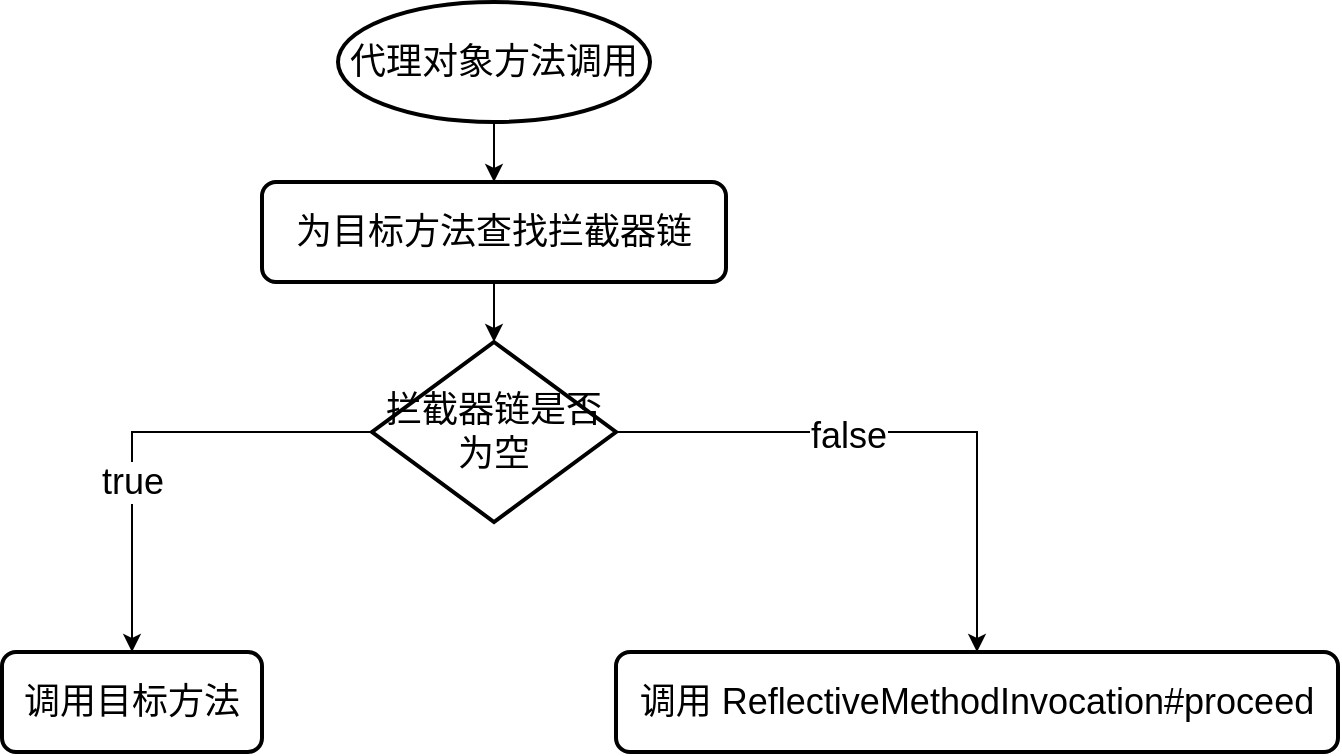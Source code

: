 <mxfile version="20.8.23" type="github">
  <diagram name="第 1 页" id="WMbE2pWvK8cWfMMglYSd">
    <mxGraphModel dx="1416" dy="738" grid="1" gridSize="10" guides="1" tooltips="1" connect="1" arrows="1" fold="1" page="1" pageScale="1" pageWidth="827" pageHeight="1169" math="0" shadow="0">
      <root>
        <mxCell id="0" />
        <mxCell id="1" parent="0" />
        <mxCell id="sS-b0C_5kmEtddLcen15-4" style="edgeStyle=orthogonalEdgeStyle;rounded=0;orthogonalLoop=1;jettySize=auto;html=1;fontSize=18;" edge="1" parent="1" source="sS-b0C_5kmEtddLcen15-1" target="sS-b0C_5kmEtddLcen15-2">
          <mxGeometry relative="1" as="geometry" />
        </mxCell>
        <mxCell id="sS-b0C_5kmEtddLcen15-1" value="&lt;font style=&quot;font-size: 18px;&quot;&gt;代理对象方法调用&lt;/font&gt;" style="strokeWidth=2;html=1;shape=mxgraph.flowchart.start_1;whiteSpace=wrap;" vertex="1" parent="1">
          <mxGeometry x="310" y="210" width="156" height="60" as="geometry" />
        </mxCell>
        <mxCell id="sS-b0C_5kmEtddLcen15-5" style="edgeStyle=orthogonalEdgeStyle;rounded=0;orthogonalLoop=1;jettySize=auto;html=1;fontSize=18;" edge="1" parent="1" source="sS-b0C_5kmEtddLcen15-2" target="sS-b0C_5kmEtddLcen15-3">
          <mxGeometry relative="1" as="geometry" />
        </mxCell>
        <mxCell id="sS-b0C_5kmEtddLcen15-2" value="为目标方法查找拦截器链" style="rounded=1;whiteSpace=wrap;html=1;absoluteArcSize=1;arcSize=14;strokeWidth=2;fontSize=18;" vertex="1" parent="1">
          <mxGeometry x="272" y="300" width="232" height="50" as="geometry" />
        </mxCell>
        <mxCell id="sS-b0C_5kmEtddLcen15-8" value="true" style="edgeStyle=orthogonalEdgeStyle;rounded=0;orthogonalLoop=1;jettySize=auto;html=1;entryX=0.5;entryY=0;entryDx=0;entryDy=0;fontSize=18;" edge="1" parent="1" source="sS-b0C_5kmEtddLcen15-3" target="sS-b0C_5kmEtddLcen15-7">
          <mxGeometry x="0.261" relative="1" as="geometry">
            <mxPoint as="offset" />
          </mxGeometry>
        </mxCell>
        <mxCell id="sS-b0C_5kmEtddLcen15-10" style="edgeStyle=orthogonalEdgeStyle;rounded=0;orthogonalLoop=1;jettySize=auto;html=1;fontSize=18;exitX=1;exitY=0.5;exitDx=0;exitDy=0;exitPerimeter=0;" edge="1" parent="1" source="sS-b0C_5kmEtddLcen15-3" target="sS-b0C_5kmEtddLcen15-9">
          <mxGeometry relative="1" as="geometry" />
        </mxCell>
        <mxCell id="sS-b0C_5kmEtddLcen15-11" value="false" style="edgeLabel;html=1;align=center;verticalAlign=middle;resizable=0;points=[];fontSize=18;" vertex="1" connectable="0" parent="sS-b0C_5kmEtddLcen15-10">
          <mxGeometry x="-0.201" y="-2" relative="1" as="geometry">
            <mxPoint as="offset" />
          </mxGeometry>
        </mxCell>
        <mxCell id="sS-b0C_5kmEtddLcen15-3" value="拦截器链是否为空" style="strokeWidth=2;html=1;shape=mxgraph.flowchart.decision;whiteSpace=wrap;fontSize=18;" vertex="1" parent="1">
          <mxGeometry x="327" y="380" width="122" height="90" as="geometry" />
        </mxCell>
        <mxCell id="sS-b0C_5kmEtddLcen15-7" value="调用目标方法" style="rounded=1;whiteSpace=wrap;html=1;absoluteArcSize=1;arcSize=14;strokeWidth=2;fontSize=18;" vertex="1" parent="1">
          <mxGeometry x="142" y="535" width="130" height="50" as="geometry" />
        </mxCell>
        <mxCell id="sS-b0C_5kmEtddLcen15-9" value="调用 ReflectiveMethodInvocation#proceed" style="rounded=1;whiteSpace=wrap;html=1;absoluteArcSize=1;arcSize=14;strokeWidth=2;fontSize=18;" vertex="1" parent="1">
          <mxGeometry x="449" y="535" width="361" height="50" as="geometry" />
        </mxCell>
      </root>
    </mxGraphModel>
  </diagram>
</mxfile>
